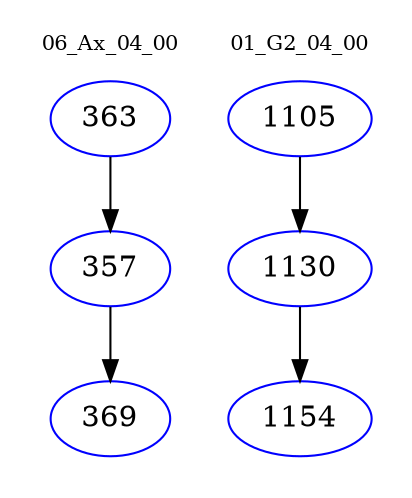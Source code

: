 digraph{
subgraph cluster_0 {
color = white
label = "06_Ax_04_00";
fontsize=10;
T0_363 [label="363", color="blue"]
T0_363 -> T0_357 [color="black"]
T0_357 [label="357", color="blue"]
T0_357 -> T0_369 [color="black"]
T0_369 [label="369", color="blue"]
}
subgraph cluster_1 {
color = white
label = "01_G2_04_00";
fontsize=10;
T1_1105 [label="1105", color="blue"]
T1_1105 -> T1_1130 [color="black"]
T1_1130 [label="1130", color="blue"]
T1_1130 -> T1_1154 [color="black"]
T1_1154 [label="1154", color="blue"]
}
}
